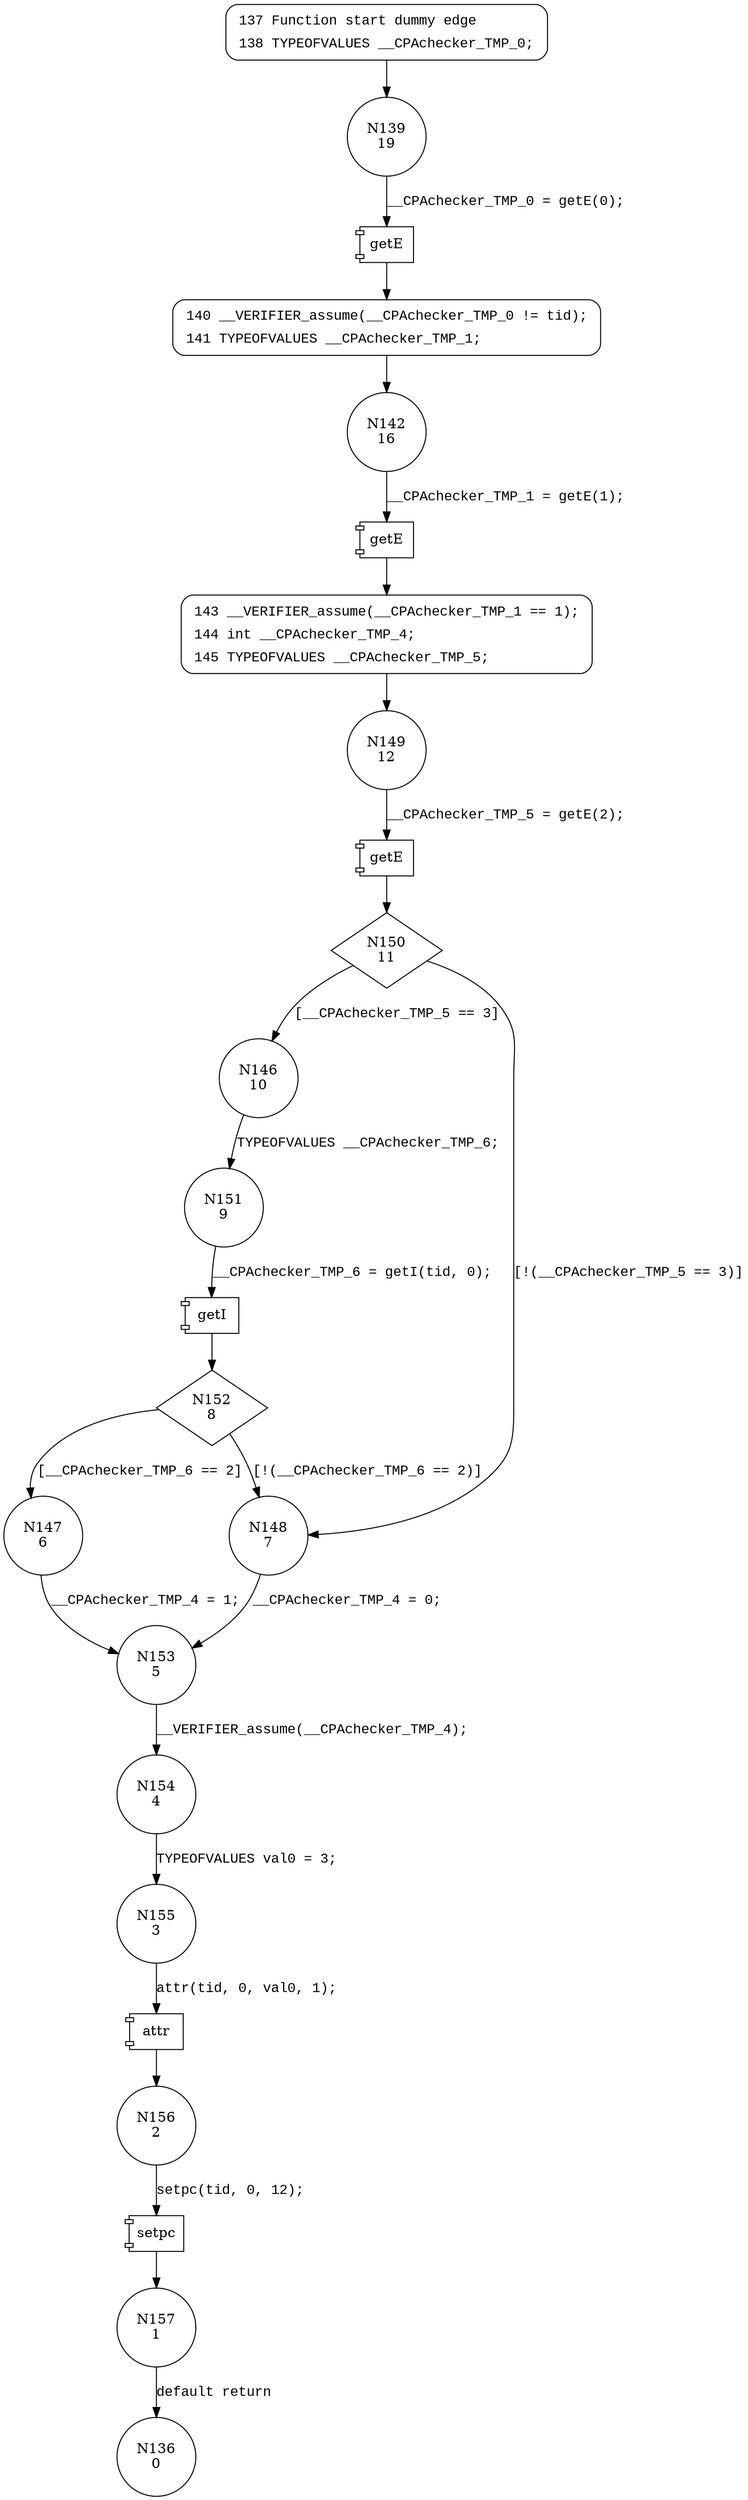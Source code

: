digraph _0_13 {
139 [shape="circle" label="N139\n19"]
140 [shape="circle" label="N140\n18"]
142 [shape="circle" label="N142\n16"]
143 [shape="circle" label="N143\n15"]
149 [shape="circle" label="N149\n12"]
150 [shape="diamond" label="N150\n11"]
146 [shape="circle" label="N146\n10"]
148 [shape="circle" label="N148\n7"]
153 [shape="circle" label="N153\n5"]
154 [shape="circle" label="N154\n4"]
155 [shape="circle" label="N155\n3"]
156 [shape="circle" label="N156\n2"]
157 [shape="circle" label="N157\n1"]
151 [shape="circle" label="N151\n9"]
152 [shape="diamond" label="N152\n8"]
147 [shape="circle" label="N147\n6"]
136 [shape="circle" label="N136\n0"]
137 [style="filled,bold" penwidth="1" fillcolor="white" fontname="Courier New" shape="Mrecord" label=<<table border="0" cellborder="0" cellpadding="3" bgcolor="white"><tr><td align="right">137</td><td align="left">Function start dummy edge</td></tr><tr><td align="right">138</td><td align="left">TYPEOFVALUES __CPAchecker_TMP_0;</td></tr></table>>]
137 -> 139[label=""]
140 [style="filled,bold" penwidth="1" fillcolor="white" fontname="Courier New" shape="Mrecord" label=<<table border="0" cellborder="0" cellpadding="3" bgcolor="white"><tr><td align="right">140</td><td align="left">__VERIFIER_assume(__CPAchecker_TMP_0 != tid);</td></tr><tr><td align="right">141</td><td align="left">TYPEOFVALUES __CPAchecker_TMP_1;</td></tr></table>>]
140 -> 142[label=""]
143 [style="filled,bold" penwidth="1" fillcolor="white" fontname="Courier New" shape="Mrecord" label=<<table border="0" cellborder="0" cellpadding="3" bgcolor="white"><tr><td align="right">143</td><td align="left">__VERIFIER_assume(__CPAchecker_TMP_1 == 1);</td></tr><tr><td align="right">144</td><td align="left">int __CPAchecker_TMP_4;</td></tr><tr><td align="right">145</td><td align="left">TYPEOFVALUES __CPAchecker_TMP_5;</td></tr></table>>]
143 -> 149[label=""]
100062 [shape="component" label="getE"]
139 -> 100062 [label="__CPAchecker_TMP_0 = getE(0);" fontname="Courier New"]
100062 -> 140 [label="" fontname="Courier New"]
100063 [shape="component" label="getE"]
142 -> 100063 [label="__CPAchecker_TMP_1 = getE(1);" fontname="Courier New"]
100063 -> 143 [label="" fontname="Courier New"]
100064 [shape="component" label="getE"]
149 -> 100064 [label="__CPAchecker_TMP_5 = getE(2);" fontname="Courier New"]
100064 -> 150 [label="" fontname="Courier New"]
150 -> 146 [label="[__CPAchecker_TMP_5 == 3]" fontname="Courier New"]
150 -> 148 [label="[!(__CPAchecker_TMP_5 == 3)]" fontname="Courier New"]
148 -> 153 [label="__CPAchecker_TMP_4 = 0;" fontname="Courier New"]
153 -> 154 [label="__VERIFIER_assume(__CPAchecker_TMP_4);" fontname="Courier New"]
100065 [shape="component" label="attr"]
155 -> 100065 [label="attr(tid, 0, val0, 1);" fontname="Courier New"]
100065 -> 156 [label="" fontname="Courier New"]
100066 [shape="component" label="setpc"]
156 -> 100066 [label="setpc(tid, 0, 12);" fontname="Courier New"]
100066 -> 157 [label="" fontname="Courier New"]
146 -> 151 [label="TYPEOFVALUES __CPAchecker_TMP_6;" fontname="Courier New"]
100067 [shape="component" label="getI"]
151 -> 100067 [label="__CPAchecker_TMP_6 = getI(tid, 0);" fontname="Courier New"]
100067 -> 152 [label="" fontname="Courier New"]
152 -> 147 [label="[__CPAchecker_TMP_6 == 2]" fontname="Courier New"]
152 -> 148 [label="[!(__CPAchecker_TMP_6 == 2)]" fontname="Courier New"]
154 -> 155 [label="TYPEOFVALUES val0 = 3;" fontname="Courier New"]
157 -> 136 [label="default return" fontname="Courier New"]
147 -> 153 [label="__CPAchecker_TMP_4 = 1;" fontname="Courier New"]
}